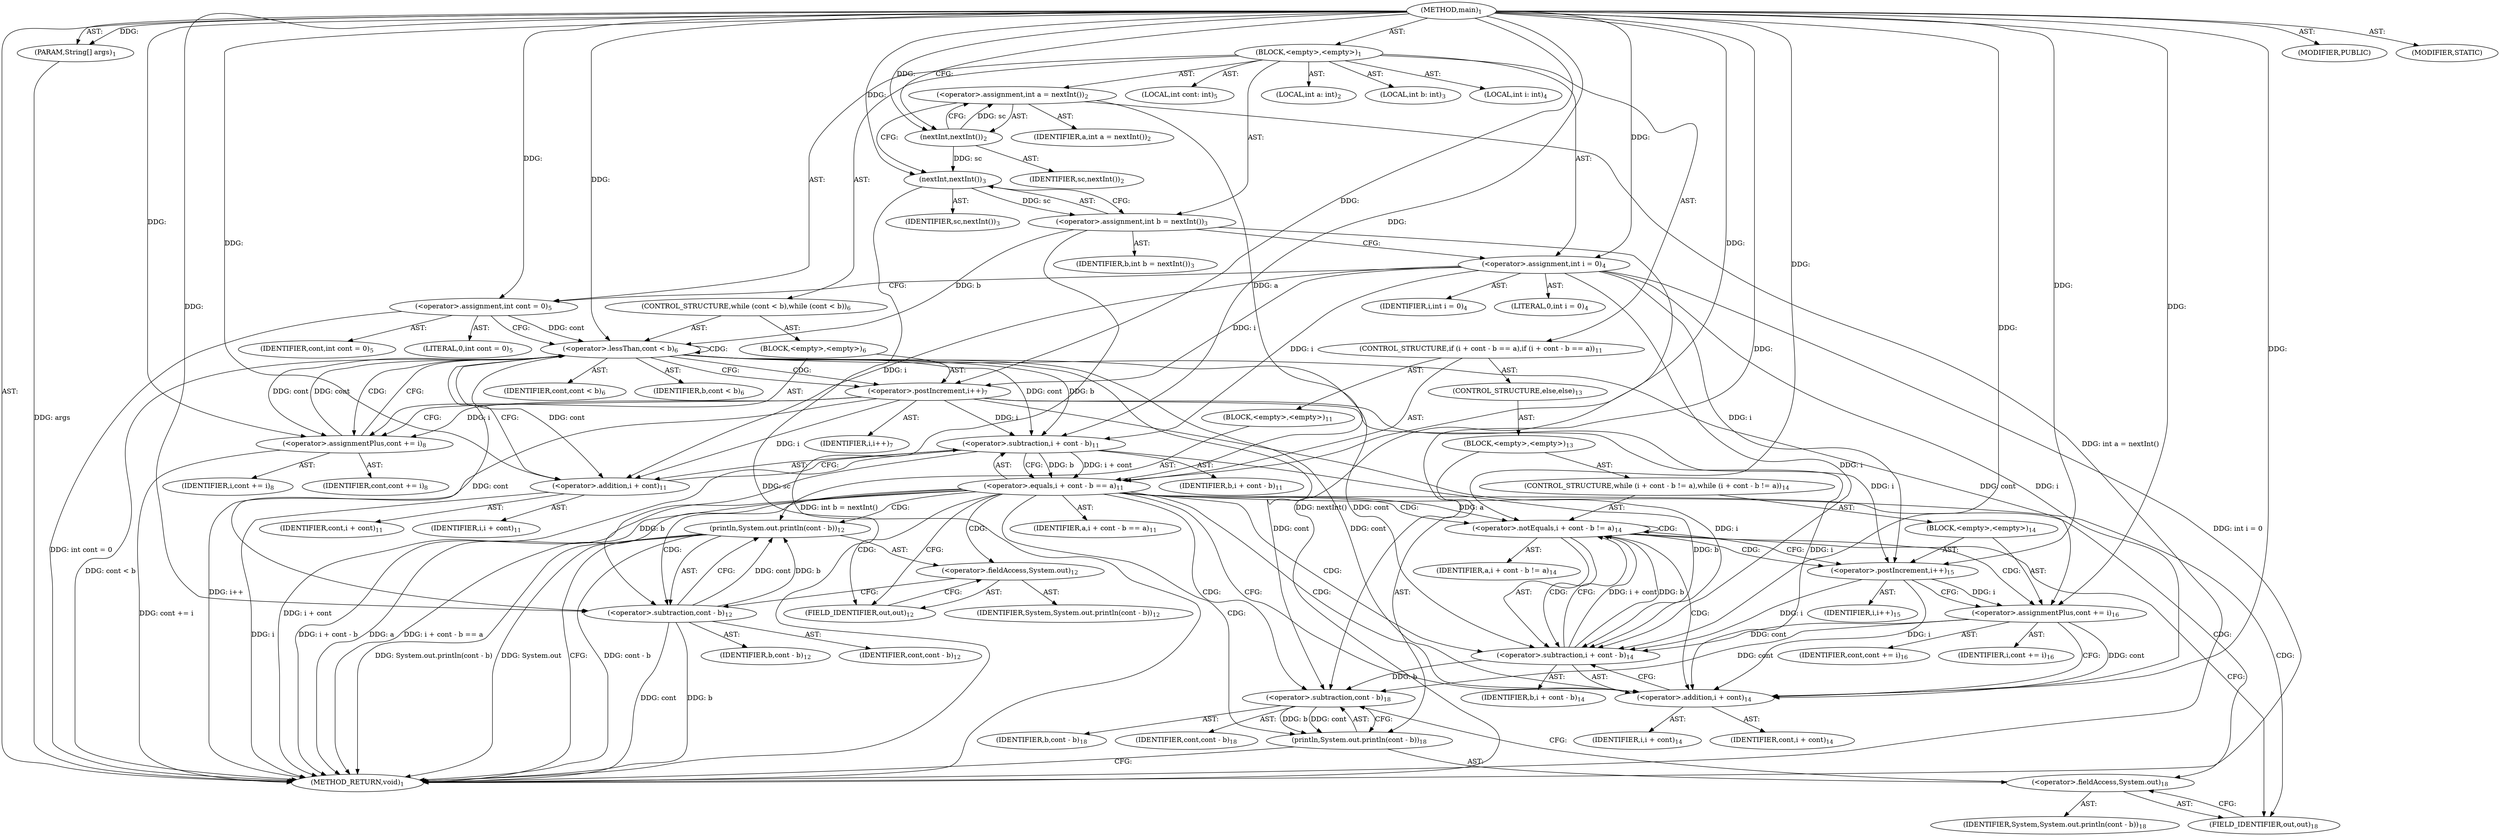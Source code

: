 digraph "main" {  
"17" [label = <(METHOD,main)<SUB>1</SUB>> ]
"18" [label = <(PARAM,String[] args)<SUB>1</SUB>> ]
"19" [label = <(BLOCK,&lt;empty&gt;,&lt;empty&gt;)<SUB>1</SUB>> ]
"20" [label = <(LOCAL,int a: int)<SUB>2</SUB>> ]
"21" [label = <(&lt;operator&gt;.assignment,int a = nextInt())<SUB>2</SUB>> ]
"22" [label = <(IDENTIFIER,a,int a = nextInt())<SUB>2</SUB>> ]
"23" [label = <(nextInt,nextInt())<SUB>2</SUB>> ]
"24" [label = <(IDENTIFIER,sc,nextInt())<SUB>2</SUB>> ]
"25" [label = <(LOCAL,int b: int)<SUB>3</SUB>> ]
"26" [label = <(&lt;operator&gt;.assignment,int b = nextInt())<SUB>3</SUB>> ]
"27" [label = <(IDENTIFIER,b,int b = nextInt())<SUB>3</SUB>> ]
"28" [label = <(nextInt,nextInt())<SUB>3</SUB>> ]
"29" [label = <(IDENTIFIER,sc,nextInt())<SUB>3</SUB>> ]
"30" [label = <(LOCAL,int i: int)<SUB>4</SUB>> ]
"31" [label = <(&lt;operator&gt;.assignment,int i = 0)<SUB>4</SUB>> ]
"32" [label = <(IDENTIFIER,i,int i = 0)<SUB>4</SUB>> ]
"33" [label = <(LITERAL,0,int i = 0)<SUB>4</SUB>> ]
"34" [label = <(LOCAL,int cont: int)<SUB>5</SUB>> ]
"35" [label = <(&lt;operator&gt;.assignment,int cont = 0)<SUB>5</SUB>> ]
"36" [label = <(IDENTIFIER,cont,int cont = 0)<SUB>5</SUB>> ]
"37" [label = <(LITERAL,0,int cont = 0)<SUB>5</SUB>> ]
"38" [label = <(CONTROL_STRUCTURE,while (cont &lt; b),while (cont &lt; b))<SUB>6</SUB>> ]
"39" [label = <(&lt;operator&gt;.lessThan,cont &lt; b)<SUB>6</SUB>> ]
"40" [label = <(IDENTIFIER,cont,cont &lt; b)<SUB>6</SUB>> ]
"41" [label = <(IDENTIFIER,b,cont &lt; b)<SUB>6</SUB>> ]
"42" [label = <(BLOCK,&lt;empty&gt;,&lt;empty&gt;)<SUB>6</SUB>> ]
"43" [label = <(&lt;operator&gt;.postIncrement,i++)<SUB>7</SUB>> ]
"44" [label = <(IDENTIFIER,i,i++)<SUB>7</SUB>> ]
"45" [label = <(&lt;operator&gt;.assignmentPlus,cont += i)<SUB>8</SUB>> ]
"46" [label = <(IDENTIFIER,cont,cont += i)<SUB>8</SUB>> ]
"47" [label = <(IDENTIFIER,i,cont += i)<SUB>8</SUB>> ]
"48" [label = <(CONTROL_STRUCTURE,if (i + cont - b == a),if (i + cont - b == a))<SUB>11</SUB>> ]
"49" [label = <(&lt;operator&gt;.equals,i + cont - b == a)<SUB>11</SUB>> ]
"50" [label = <(&lt;operator&gt;.subtraction,i + cont - b)<SUB>11</SUB>> ]
"51" [label = <(&lt;operator&gt;.addition,i + cont)<SUB>11</SUB>> ]
"52" [label = <(IDENTIFIER,i,i + cont)<SUB>11</SUB>> ]
"53" [label = <(IDENTIFIER,cont,i + cont)<SUB>11</SUB>> ]
"54" [label = <(IDENTIFIER,b,i + cont - b)<SUB>11</SUB>> ]
"55" [label = <(IDENTIFIER,a,i + cont - b == a)<SUB>11</SUB>> ]
"56" [label = <(BLOCK,&lt;empty&gt;,&lt;empty&gt;)<SUB>11</SUB>> ]
"57" [label = <(println,System.out.println(cont - b))<SUB>12</SUB>> ]
"58" [label = <(&lt;operator&gt;.fieldAccess,System.out)<SUB>12</SUB>> ]
"59" [label = <(IDENTIFIER,System,System.out.println(cont - b))<SUB>12</SUB>> ]
"60" [label = <(FIELD_IDENTIFIER,out,out)<SUB>12</SUB>> ]
"61" [label = <(&lt;operator&gt;.subtraction,cont - b)<SUB>12</SUB>> ]
"62" [label = <(IDENTIFIER,cont,cont - b)<SUB>12</SUB>> ]
"63" [label = <(IDENTIFIER,b,cont - b)<SUB>12</SUB>> ]
"64" [label = <(CONTROL_STRUCTURE,else,else)<SUB>13</SUB>> ]
"65" [label = <(BLOCK,&lt;empty&gt;,&lt;empty&gt;)<SUB>13</SUB>> ]
"66" [label = <(CONTROL_STRUCTURE,while (i + cont - b != a),while (i + cont - b != a))<SUB>14</SUB>> ]
"67" [label = <(&lt;operator&gt;.notEquals,i + cont - b != a)<SUB>14</SUB>> ]
"68" [label = <(&lt;operator&gt;.subtraction,i + cont - b)<SUB>14</SUB>> ]
"69" [label = <(&lt;operator&gt;.addition,i + cont)<SUB>14</SUB>> ]
"70" [label = <(IDENTIFIER,i,i + cont)<SUB>14</SUB>> ]
"71" [label = <(IDENTIFIER,cont,i + cont)<SUB>14</SUB>> ]
"72" [label = <(IDENTIFIER,b,i + cont - b)<SUB>14</SUB>> ]
"73" [label = <(IDENTIFIER,a,i + cont - b != a)<SUB>14</SUB>> ]
"74" [label = <(BLOCK,&lt;empty&gt;,&lt;empty&gt;)<SUB>14</SUB>> ]
"75" [label = <(&lt;operator&gt;.postIncrement,i++)<SUB>15</SUB>> ]
"76" [label = <(IDENTIFIER,i,i++)<SUB>15</SUB>> ]
"77" [label = <(&lt;operator&gt;.assignmentPlus,cont += i)<SUB>16</SUB>> ]
"78" [label = <(IDENTIFIER,cont,cont += i)<SUB>16</SUB>> ]
"79" [label = <(IDENTIFIER,i,cont += i)<SUB>16</SUB>> ]
"80" [label = <(println,System.out.println(cont - b))<SUB>18</SUB>> ]
"81" [label = <(&lt;operator&gt;.fieldAccess,System.out)<SUB>18</SUB>> ]
"82" [label = <(IDENTIFIER,System,System.out.println(cont - b))<SUB>18</SUB>> ]
"83" [label = <(FIELD_IDENTIFIER,out,out)<SUB>18</SUB>> ]
"84" [label = <(&lt;operator&gt;.subtraction,cont - b)<SUB>18</SUB>> ]
"85" [label = <(IDENTIFIER,cont,cont - b)<SUB>18</SUB>> ]
"86" [label = <(IDENTIFIER,b,cont - b)<SUB>18</SUB>> ]
"87" [label = <(MODIFIER,PUBLIC)> ]
"88" [label = <(MODIFIER,STATIC)> ]
"89" [label = <(METHOD_RETURN,void)<SUB>1</SUB>> ]
  "17" -> "18"  [ label = "AST: "] 
  "17" -> "19"  [ label = "AST: "] 
  "17" -> "87"  [ label = "AST: "] 
  "17" -> "88"  [ label = "AST: "] 
  "17" -> "89"  [ label = "AST: "] 
  "19" -> "20"  [ label = "AST: "] 
  "19" -> "21"  [ label = "AST: "] 
  "19" -> "25"  [ label = "AST: "] 
  "19" -> "26"  [ label = "AST: "] 
  "19" -> "30"  [ label = "AST: "] 
  "19" -> "31"  [ label = "AST: "] 
  "19" -> "34"  [ label = "AST: "] 
  "19" -> "35"  [ label = "AST: "] 
  "19" -> "38"  [ label = "AST: "] 
  "19" -> "48"  [ label = "AST: "] 
  "21" -> "22"  [ label = "AST: "] 
  "21" -> "23"  [ label = "AST: "] 
  "23" -> "24"  [ label = "AST: "] 
  "26" -> "27"  [ label = "AST: "] 
  "26" -> "28"  [ label = "AST: "] 
  "28" -> "29"  [ label = "AST: "] 
  "31" -> "32"  [ label = "AST: "] 
  "31" -> "33"  [ label = "AST: "] 
  "35" -> "36"  [ label = "AST: "] 
  "35" -> "37"  [ label = "AST: "] 
  "38" -> "39"  [ label = "AST: "] 
  "38" -> "42"  [ label = "AST: "] 
  "39" -> "40"  [ label = "AST: "] 
  "39" -> "41"  [ label = "AST: "] 
  "42" -> "43"  [ label = "AST: "] 
  "42" -> "45"  [ label = "AST: "] 
  "43" -> "44"  [ label = "AST: "] 
  "45" -> "46"  [ label = "AST: "] 
  "45" -> "47"  [ label = "AST: "] 
  "48" -> "49"  [ label = "AST: "] 
  "48" -> "56"  [ label = "AST: "] 
  "48" -> "64"  [ label = "AST: "] 
  "49" -> "50"  [ label = "AST: "] 
  "49" -> "55"  [ label = "AST: "] 
  "50" -> "51"  [ label = "AST: "] 
  "50" -> "54"  [ label = "AST: "] 
  "51" -> "52"  [ label = "AST: "] 
  "51" -> "53"  [ label = "AST: "] 
  "56" -> "57"  [ label = "AST: "] 
  "57" -> "58"  [ label = "AST: "] 
  "57" -> "61"  [ label = "AST: "] 
  "58" -> "59"  [ label = "AST: "] 
  "58" -> "60"  [ label = "AST: "] 
  "61" -> "62"  [ label = "AST: "] 
  "61" -> "63"  [ label = "AST: "] 
  "64" -> "65"  [ label = "AST: "] 
  "65" -> "66"  [ label = "AST: "] 
  "65" -> "80"  [ label = "AST: "] 
  "66" -> "67"  [ label = "AST: "] 
  "66" -> "74"  [ label = "AST: "] 
  "67" -> "68"  [ label = "AST: "] 
  "67" -> "73"  [ label = "AST: "] 
  "68" -> "69"  [ label = "AST: "] 
  "68" -> "72"  [ label = "AST: "] 
  "69" -> "70"  [ label = "AST: "] 
  "69" -> "71"  [ label = "AST: "] 
  "74" -> "75"  [ label = "AST: "] 
  "74" -> "77"  [ label = "AST: "] 
  "75" -> "76"  [ label = "AST: "] 
  "77" -> "78"  [ label = "AST: "] 
  "77" -> "79"  [ label = "AST: "] 
  "80" -> "81"  [ label = "AST: "] 
  "80" -> "84"  [ label = "AST: "] 
  "81" -> "82"  [ label = "AST: "] 
  "81" -> "83"  [ label = "AST: "] 
  "84" -> "85"  [ label = "AST: "] 
  "84" -> "86"  [ label = "AST: "] 
  "21" -> "28"  [ label = "CFG: "] 
  "26" -> "31"  [ label = "CFG: "] 
  "31" -> "35"  [ label = "CFG: "] 
  "35" -> "39"  [ label = "CFG: "] 
  "23" -> "21"  [ label = "CFG: "] 
  "28" -> "26"  [ label = "CFG: "] 
  "39" -> "43"  [ label = "CFG: "] 
  "39" -> "51"  [ label = "CFG: "] 
  "49" -> "60"  [ label = "CFG: "] 
  "49" -> "69"  [ label = "CFG: "] 
  "43" -> "45"  [ label = "CFG: "] 
  "45" -> "39"  [ label = "CFG: "] 
  "50" -> "49"  [ label = "CFG: "] 
  "57" -> "89"  [ label = "CFG: "] 
  "51" -> "50"  [ label = "CFG: "] 
  "58" -> "61"  [ label = "CFG: "] 
  "61" -> "57"  [ label = "CFG: "] 
  "80" -> "89"  [ label = "CFG: "] 
  "60" -> "58"  [ label = "CFG: "] 
  "67" -> "75"  [ label = "CFG: "] 
  "67" -> "83"  [ label = "CFG: "] 
  "81" -> "84"  [ label = "CFG: "] 
  "84" -> "80"  [ label = "CFG: "] 
  "68" -> "67"  [ label = "CFG: "] 
  "75" -> "77"  [ label = "CFG: "] 
  "77" -> "69"  [ label = "CFG: "] 
  "83" -> "81"  [ label = "CFG: "] 
  "69" -> "68"  [ label = "CFG: "] 
  "17" -> "23"  [ label = "CFG: "] 
  "18" -> "89"  [ label = "DDG: args"] 
  "21" -> "89"  [ label = "DDG: int a = nextInt()"] 
  "28" -> "89"  [ label = "DDG: sc"] 
  "26" -> "89"  [ label = "DDG: nextInt()"] 
  "26" -> "89"  [ label = "DDG: int b = nextInt()"] 
  "31" -> "89"  [ label = "DDG: int i = 0"] 
  "35" -> "89"  [ label = "DDG: int cont = 0"] 
  "39" -> "89"  [ label = "DDG: cont &lt; b"] 
  "51" -> "89"  [ label = "DDG: i"] 
  "50" -> "89"  [ label = "DDG: i + cont"] 
  "49" -> "89"  [ label = "DDG: i + cont - b"] 
  "49" -> "89"  [ label = "DDG: a"] 
  "49" -> "89"  [ label = "DDG: i + cont - b == a"] 
  "57" -> "89"  [ label = "DDG: System.out"] 
  "61" -> "89"  [ label = "DDG: cont"] 
  "61" -> "89"  [ label = "DDG: b"] 
  "57" -> "89"  [ label = "DDG: cont - b"] 
  "57" -> "89"  [ label = "DDG: System.out.println(cont - b)"] 
  "43" -> "89"  [ label = "DDG: i++"] 
  "45" -> "89"  [ label = "DDG: cont += i"] 
  "17" -> "18"  [ label = "DDG: "] 
  "23" -> "21"  [ label = "DDG: sc"] 
  "28" -> "26"  [ label = "DDG: sc"] 
  "17" -> "31"  [ label = "DDG: "] 
  "17" -> "35"  [ label = "DDG: "] 
  "17" -> "23"  [ label = "DDG: "] 
  "23" -> "28"  [ label = "DDG: sc"] 
  "17" -> "28"  [ label = "DDG: "] 
  "35" -> "39"  [ label = "DDG: cont"] 
  "45" -> "39"  [ label = "DDG: cont"] 
  "17" -> "39"  [ label = "DDG: "] 
  "26" -> "39"  [ label = "DDG: b"] 
  "43" -> "45"  [ label = "DDG: i"] 
  "17" -> "45"  [ label = "DDG: "] 
  "50" -> "49"  [ label = "DDG: i + cont"] 
  "50" -> "49"  [ label = "DDG: b"] 
  "21" -> "49"  [ label = "DDG: a"] 
  "17" -> "49"  [ label = "DDG: "] 
  "31" -> "43"  [ label = "DDG: i"] 
  "17" -> "43"  [ label = "DDG: "] 
  "39" -> "45"  [ label = "DDG: cont"] 
  "31" -> "50"  [ label = "DDG: i"] 
  "17" -> "50"  [ label = "DDG: "] 
  "43" -> "50"  [ label = "DDG: i"] 
  "39" -> "50"  [ label = "DDG: cont"] 
  "39" -> "50"  [ label = "DDG: b"] 
  "61" -> "57"  [ label = "DDG: cont"] 
  "61" -> "57"  [ label = "DDG: b"] 
  "31" -> "51"  [ label = "DDG: i"] 
  "17" -> "51"  [ label = "DDG: "] 
  "43" -> "51"  [ label = "DDG: i"] 
  "39" -> "51"  [ label = "DDG: cont"] 
  "17" -> "61"  [ label = "DDG: "] 
  "39" -> "61"  [ label = "DDG: cont"] 
  "50" -> "61"  [ label = "DDG: b"] 
  "84" -> "80"  [ label = "DDG: cont"] 
  "84" -> "80"  [ label = "DDG: b"] 
  "68" -> "67"  [ label = "DDG: i + cont"] 
  "68" -> "67"  [ label = "DDG: b"] 
  "49" -> "67"  [ label = "DDG: a"] 
  "17" -> "67"  [ label = "DDG: "] 
  "75" -> "77"  [ label = "DDG: i"] 
  "17" -> "77"  [ label = "DDG: "] 
  "17" -> "84"  [ label = "DDG: "] 
  "77" -> "84"  [ label = "DDG: cont"] 
  "39" -> "84"  [ label = "DDG: cont"] 
  "68" -> "84"  [ label = "DDG: b"] 
  "17" -> "68"  [ label = "DDG: "] 
  "31" -> "68"  [ label = "DDG: i"] 
  "43" -> "68"  [ label = "DDG: i"] 
  "75" -> "68"  [ label = "DDG: i"] 
  "77" -> "68"  [ label = "DDG: cont"] 
  "39" -> "68"  [ label = "DDG: cont"] 
  "50" -> "68"  [ label = "DDG: b"] 
  "17" -> "75"  [ label = "DDG: "] 
  "31" -> "75"  [ label = "DDG: i"] 
  "43" -> "75"  [ label = "DDG: i"] 
  "39" -> "77"  [ label = "DDG: cont"] 
  "17" -> "69"  [ label = "DDG: "] 
  "31" -> "69"  [ label = "DDG: i"] 
  "43" -> "69"  [ label = "DDG: i"] 
  "75" -> "69"  [ label = "DDG: i"] 
  "77" -> "69"  [ label = "DDG: cont"] 
  "39" -> "69"  [ label = "DDG: cont"] 
  "39" -> "45"  [ label = "CDG: "] 
  "39" -> "39"  [ label = "CDG: "] 
  "39" -> "43"  [ label = "CDG: "] 
  "49" -> "80"  [ label = "CDG: "] 
  "49" -> "58"  [ label = "CDG: "] 
  "49" -> "68"  [ label = "CDG: "] 
  "49" -> "60"  [ label = "CDG: "] 
  "49" -> "61"  [ label = "CDG: "] 
  "49" -> "57"  [ label = "CDG: "] 
  "49" -> "83"  [ label = "CDG: "] 
  "49" -> "81"  [ label = "CDG: "] 
  "49" -> "84"  [ label = "CDG: "] 
  "49" -> "69"  [ label = "CDG: "] 
  "49" -> "67"  [ label = "CDG: "] 
  "67" -> "68"  [ label = "CDG: "] 
  "67" -> "77"  [ label = "CDG: "] 
  "67" -> "75"  [ label = "CDG: "] 
  "67" -> "69"  [ label = "CDG: "] 
  "67" -> "67"  [ label = "CDG: "] 
}

